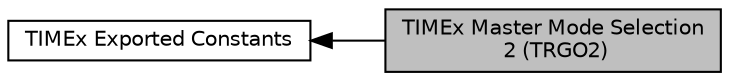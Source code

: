 digraph "TIMEx Master Mode Selection 2 (TRGO2)"
{
  edge [fontname="Helvetica",fontsize="10",labelfontname="Helvetica",labelfontsize="10"];
  node [fontname="Helvetica",fontsize="10",shape=record];
  rankdir=LR;
  Node0 [label="TIMEx Master Mode Selection\l 2 (TRGO2)",height=0.2,width=0.4,color="black", fillcolor="grey75", style="filled", fontcolor="black"];
  Node1 [label="TIMEx Exported Constants",height=0.2,width=0.4,color="black", fillcolor="white", style="filled",URL="$group___t_i_m_ex___exported___constants.html"];
  Node1->Node0 [shape=plaintext, dir="back", style="solid"];
}
